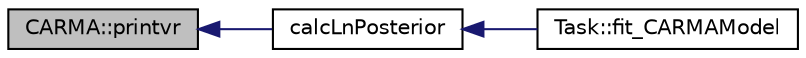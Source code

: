 digraph "CARMA::printvr"
{
  edge [fontname="Helvetica",fontsize="10",labelfontname="Helvetica",labelfontsize="10"];
  node [fontname="Helvetica",fontsize="10",shape=record];
  rankdir="LR";
  Node1 [label="CARMA::printvr",height=0.2,width=0.4,color="black", fillcolor="grey75", style="filled" fontcolor="black"];
  Node1 -> Node2 [dir="back",color="midnightblue",fontsize="10",style="solid"];
  Node2 [label="calcLnPosterior",height=0.2,width=0.4,color="black", fillcolor="white", style="filled",URL="$_c_a_r_m_a_8cpp.html#aa722465dd36f0b7f0322e55715ecb717"];
  Node2 -> Node3 [dir="back",color="midnightblue",fontsize="10",style="solid"];
  Node3 [label="Task::fit_CARMAModel",height=0.2,width=0.4,color="black", fillcolor="white", style="filled",URL="$class_task.html#a35b8004ec5a98d8a13ad1f800017a6a3"];
}
